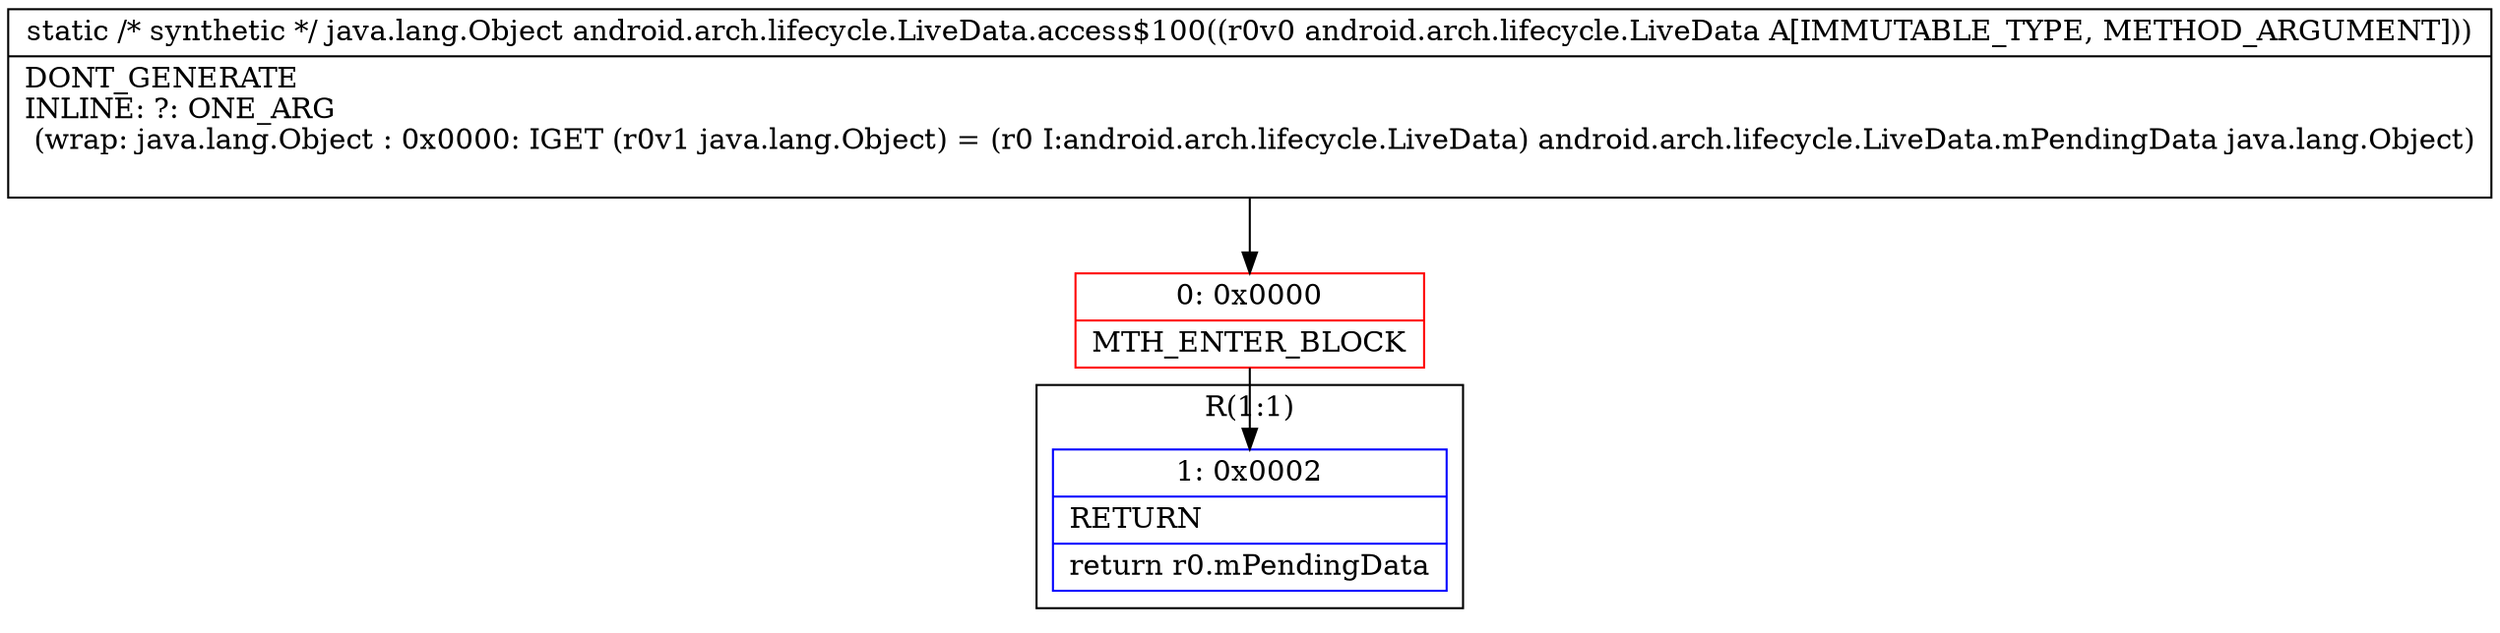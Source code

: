 digraph "CFG forandroid.arch.lifecycle.LiveData.access$100(Landroid\/arch\/lifecycle\/LiveData;)Ljava\/lang\/Object;" {
subgraph cluster_Region_1054471696 {
label = "R(1:1)";
node [shape=record,color=blue];
Node_1 [shape=record,label="{1\:\ 0x0002|RETURN\l|return r0.mPendingData\l}"];
}
Node_0 [shape=record,color=red,label="{0\:\ 0x0000|MTH_ENTER_BLOCK\l}"];
MethodNode[shape=record,label="{static \/* synthetic *\/ java.lang.Object android.arch.lifecycle.LiveData.access$100((r0v0 android.arch.lifecycle.LiveData A[IMMUTABLE_TYPE, METHOD_ARGUMENT]))  | DONT_GENERATE\lINLINE: ?: ONE_ARG  \l  (wrap: java.lang.Object : 0x0000: IGET  (r0v1 java.lang.Object) = (r0 I:android.arch.lifecycle.LiveData) android.arch.lifecycle.LiveData.mPendingData java.lang.Object)\l\l}"];
MethodNode -> Node_0;
Node_0 -> Node_1;
}

